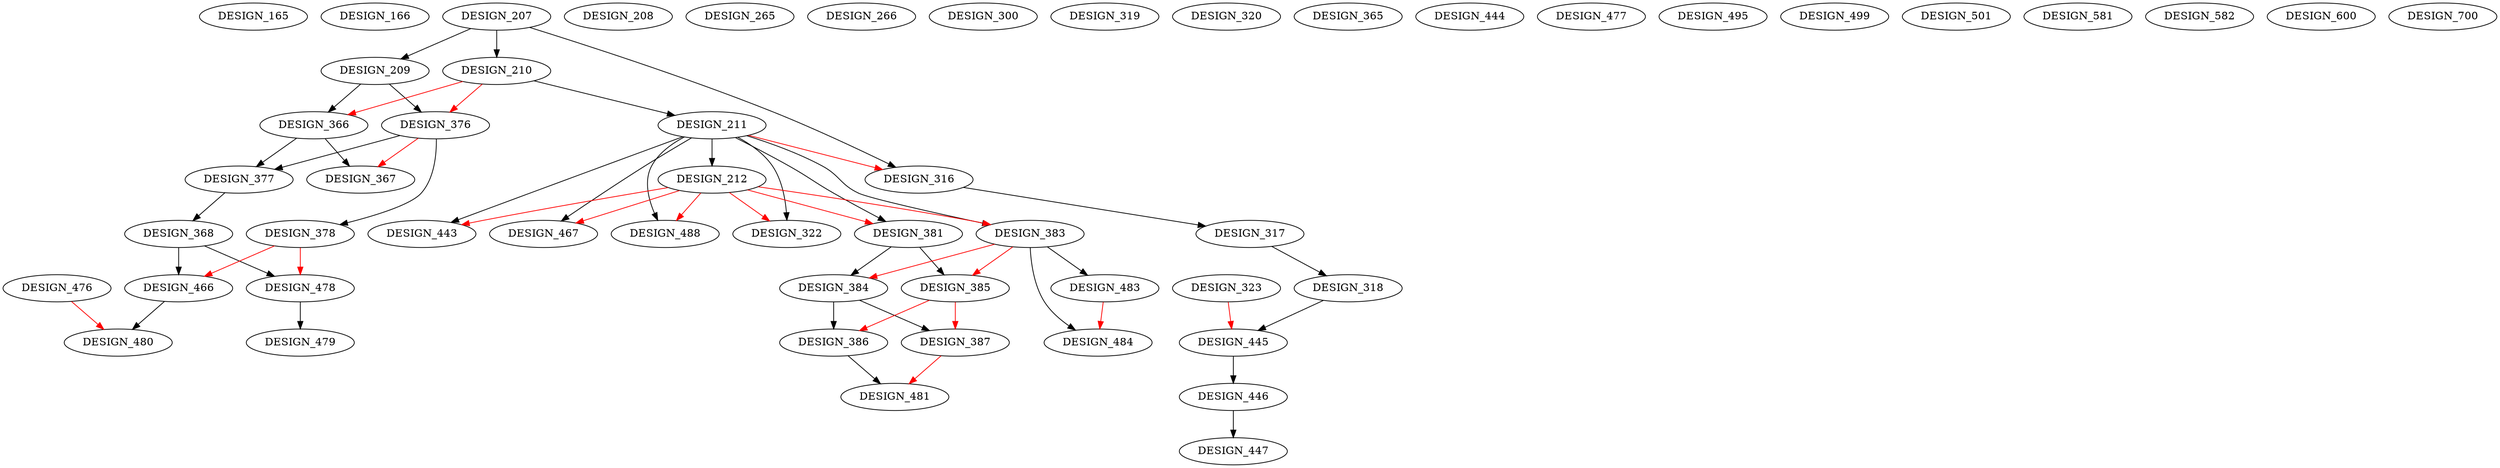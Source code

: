 digraph G {
    DESIGN_165;
    DESIGN_166;
    DESIGN_207;
    DESIGN_208;
    edge [color=black];
    DESIGN_207 -> DESIGN_209;
    edge [color=black];
    DESIGN_207 -> DESIGN_210;
    edge [color=black];
    DESIGN_210 -> DESIGN_211;
    edge [color=black];
    DESIGN_211 -> DESIGN_212;
    DESIGN_265;
    DESIGN_266;
    DESIGN_300;
    edge [color=black];
    DESIGN_207 -> DESIGN_316;
    edge [color=red];
    DESIGN_211 -> DESIGN_316;
    edge [color=black];
    DESIGN_316 -> DESIGN_317;
    edge [color=black];
    DESIGN_317 -> DESIGN_318;
    DESIGN_319;
    DESIGN_320;
    edge [color=black];
    DESIGN_211 -> DESIGN_322;
    edge [color=red];
    DESIGN_212 -> DESIGN_322;
    DESIGN_323;
    DESIGN_365;
    edge [color=black];
    DESIGN_209 -> DESIGN_366;
    edge [color=red];
    DESIGN_210 -> DESIGN_366;
    edge [color=black];
    DESIGN_366 -> DESIGN_367;
    edge [color=red];
    DESIGN_376 -> DESIGN_367;
    edge [color=black];
    DESIGN_377 -> DESIGN_368;
    edge [color=black];
    DESIGN_209 -> DESIGN_376;
    edge [color=red];
    DESIGN_210 -> DESIGN_376;
    edge [color=black];
    DESIGN_366 -> DESIGN_377;
    DESIGN_376 -> DESIGN_377;
    edge [color=black];
    DESIGN_376 -> DESIGN_378;
    edge [color=black];
    DESIGN_211 -> DESIGN_381;
    edge [color=red];
    DESIGN_212 -> DESIGN_381;
    edge [color=black];
    DESIGN_211 -> DESIGN_383;
    edge [color=red];
    DESIGN_212 -> DESIGN_383;
    edge [color=black];
    DESIGN_381 -> DESIGN_384;
    edge [color=red];
    DESIGN_383 -> DESIGN_384;
    edge [color=black];
    DESIGN_381 -> DESIGN_385;
    edge [color=red];
    DESIGN_383 -> DESIGN_385;
    edge [color=black];
    DESIGN_384 -> DESIGN_386;
    edge [color=red];
    DESIGN_385 -> DESIGN_386;
    edge [color=black];
    DESIGN_384 -> DESIGN_387;
    edge [color=red];
    DESIGN_385 -> DESIGN_387;
    edge [color=black];
    DESIGN_211 -> DESIGN_443;
    edge [color=red];
    DESIGN_212 -> DESIGN_443;
    DESIGN_444;
    edge [color=black];
    DESIGN_318 -> DESIGN_445;
    edge [color=red];
    DESIGN_323 -> DESIGN_445;
    edge [color=black];
    DESIGN_445 -> DESIGN_446;
    edge [color=black];
    DESIGN_446 -> DESIGN_447;
    edge [color=black];
    DESIGN_368 -> DESIGN_466;
    edge [color=red];
    DESIGN_378 -> DESIGN_466;
    edge [color=black];
    DESIGN_211 -> DESIGN_467;
    edge [color=red];
    DESIGN_212 -> DESIGN_467;
    DESIGN_477;
    edge [color=black];
    DESIGN_368 -> DESIGN_478;
    edge [color=red];
    DESIGN_378 -> DESIGN_478;
    edge [color=black];
    DESIGN_478 -> DESIGN_479;
    edge [color=black];
    DESIGN_466 -> DESIGN_480;
    edge [color=red];
    DESIGN_476 -> DESIGN_480;
    edge [color=black];
    DESIGN_386 -> DESIGN_481;
    edge [color=red];
    DESIGN_387 -> DESIGN_481;
    edge [color=black];
    DESIGN_383 -> DESIGN_483;
    edge [color=black];
    DESIGN_383 -> DESIGN_484;
    edge [color=red];
    DESIGN_483 -> DESIGN_484;
    edge [color=black];
    DESIGN_211 -> DESIGN_488;
    edge [color=red];
    DESIGN_212 -> DESIGN_488;
    DESIGN_495;
    DESIGN_499;
    DESIGN_501;
    DESIGN_581;
    DESIGN_582;
    DESIGN_600;
    DESIGN_700;
}
